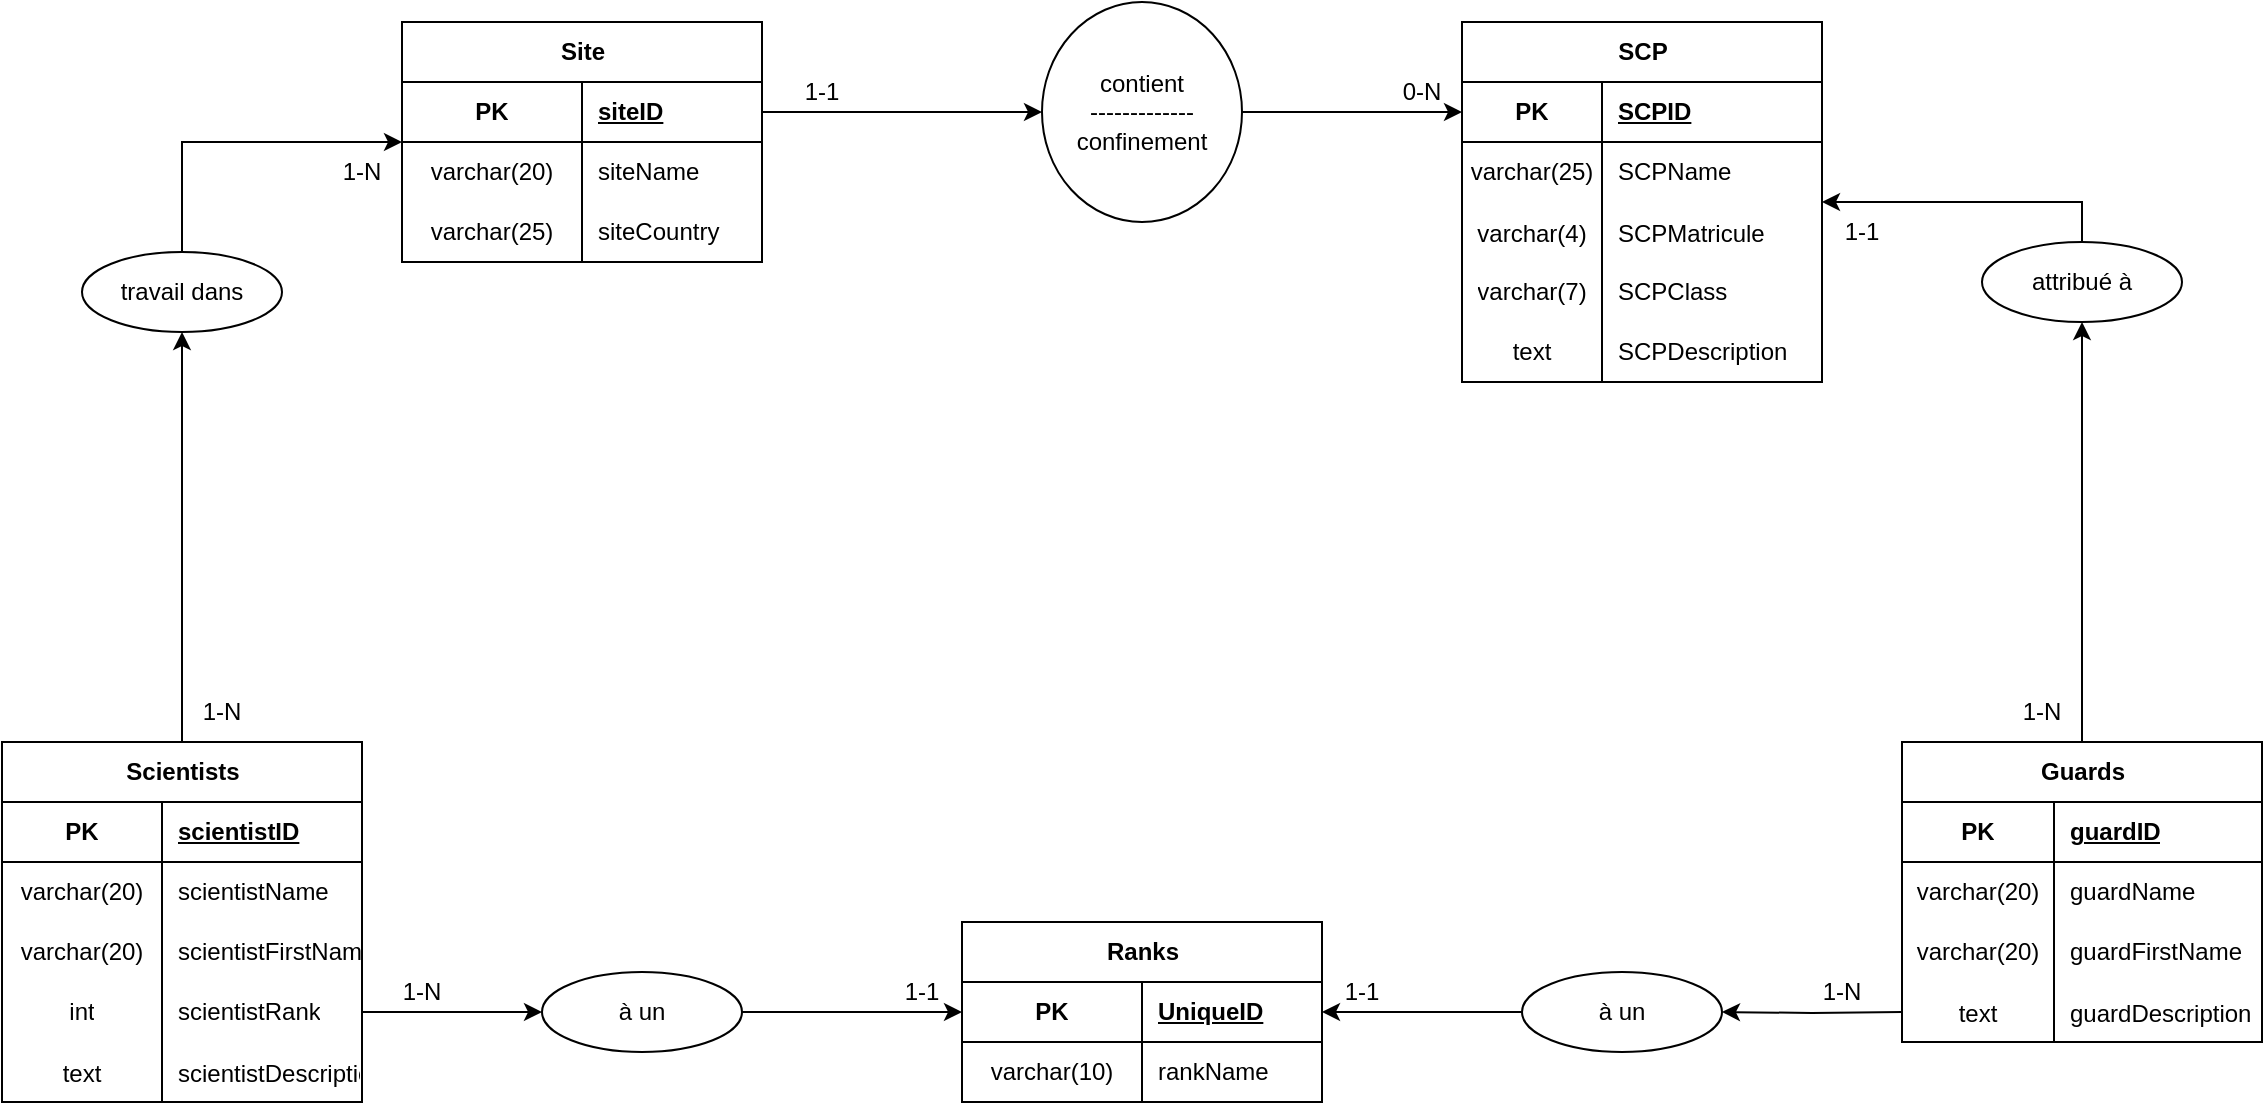 <mxfile version="22.1.18" type="github" pages="2">
  <diagram name="MCD" id="fLG7imfOWJXX0zvi1eW1">
    <mxGraphModel dx="2261" dy="790" grid="1" gridSize="10" guides="1" tooltips="1" connect="1" arrows="1" fold="1" page="1" pageScale="1" pageWidth="827" pageHeight="1169" math="0" shadow="0">
      <root>
        <mxCell id="0" />
        <mxCell id="1" parent="0" />
        <mxCell id="N3V1LU96BVJwVctLSs1M-1" value="SCP" style="shape=table;startSize=30;container=1;collapsible=1;childLayout=tableLayout;fixedRows=1;rowLines=0;fontStyle=1;align=center;resizeLast=1;html=1;" vertex="1" parent="1">
          <mxGeometry x="560" y="260" width="180" height="180" as="geometry" />
        </mxCell>
        <mxCell id="N3V1LU96BVJwVctLSs1M-2" value="" style="shape=tableRow;horizontal=0;startSize=0;swimlaneHead=0;swimlaneBody=0;fillColor=none;collapsible=0;dropTarget=0;points=[[0,0.5],[1,0.5]];portConstraint=eastwest;top=0;left=0;right=0;bottom=1;" vertex="1" parent="N3V1LU96BVJwVctLSs1M-1">
          <mxGeometry y="30" width="180" height="30" as="geometry" />
        </mxCell>
        <mxCell id="N3V1LU96BVJwVctLSs1M-3" value="PK" style="shape=partialRectangle;connectable=0;fillColor=none;top=0;left=0;bottom=0;right=0;fontStyle=1;overflow=hidden;whiteSpace=wrap;html=1;" vertex="1" parent="N3V1LU96BVJwVctLSs1M-2">
          <mxGeometry width="70" height="30" as="geometry">
            <mxRectangle width="70" height="30" as="alternateBounds" />
          </mxGeometry>
        </mxCell>
        <mxCell id="N3V1LU96BVJwVctLSs1M-4" value="SCPID" style="shape=partialRectangle;connectable=0;fillColor=none;top=0;left=0;bottom=0;right=0;align=left;spacingLeft=6;fontStyle=5;overflow=hidden;whiteSpace=wrap;html=1;" vertex="1" parent="N3V1LU96BVJwVctLSs1M-2">
          <mxGeometry x="70" width="110" height="30" as="geometry">
            <mxRectangle width="110" height="30" as="alternateBounds" />
          </mxGeometry>
        </mxCell>
        <mxCell id="N3V1LU96BVJwVctLSs1M-5" value="" style="shape=tableRow;horizontal=0;startSize=0;swimlaneHead=0;swimlaneBody=0;fillColor=none;collapsible=0;dropTarget=0;points=[[0,0.5],[1,0.5]];portConstraint=eastwest;top=0;left=0;right=0;bottom=0;" vertex="1" parent="N3V1LU96BVJwVctLSs1M-1">
          <mxGeometry y="60" width="180" height="30" as="geometry" />
        </mxCell>
        <mxCell id="N3V1LU96BVJwVctLSs1M-6" value="varchar(25)" style="shape=partialRectangle;connectable=0;fillColor=none;top=0;left=0;bottom=0;right=0;editable=1;overflow=hidden;whiteSpace=wrap;html=1;" vertex="1" parent="N3V1LU96BVJwVctLSs1M-5">
          <mxGeometry width="70" height="30" as="geometry">
            <mxRectangle width="70" height="30" as="alternateBounds" />
          </mxGeometry>
        </mxCell>
        <mxCell id="N3V1LU96BVJwVctLSs1M-7" value="SCPName" style="shape=partialRectangle;connectable=0;fillColor=none;top=0;left=0;bottom=0;right=0;align=left;spacingLeft=6;overflow=hidden;whiteSpace=wrap;html=1;" vertex="1" parent="N3V1LU96BVJwVctLSs1M-5">
          <mxGeometry x="70" width="110" height="30" as="geometry">
            <mxRectangle width="110" height="30" as="alternateBounds" />
          </mxGeometry>
        </mxCell>
        <mxCell id="N3V1LU96BVJwVctLSs1M-15" value="" style="shape=tableRow;horizontal=0;startSize=0;swimlaneHead=0;swimlaneBody=0;fillColor=none;collapsible=0;dropTarget=0;points=[[0,0.5],[1,0.5]];portConstraint=eastwest;top=0;left=0;right=0;bottom=0;" vertex="1" parent="N3V1LU96BVJwVctLSs1M-1">
          <mxGeometry y="90" width="180" height="30" as="geometry" />
        </mxCell>
        <mxCell id="N3V1LU96BVJwVctLSs1M-16" value="varchar(4)" style="shape=partialRectangle;connectable=0;fillColor=none;top=0;left=0;bottom=0;right=0;editable=1;overflow=hidden;" vertex="1" parent="N3V1LU96BVJwVctLSs1M-15">
          <mxGeometry width="70" height="30" as="geometry">
            <mxRectangle width="70" height="30" as="alternateBounds" />
          </mxGeometry>
        </mxCell>
        <mxCell id="N3V1LU96BVJwVctLSs1M-17" value="SCPMatricule" style="shape=partialRectangle;connectable=0;fillColor=none;top=0;left=0;bottom=0;right=0;align=left;spacingLeft=6;overflow=hidden;" vertex="1" parent="N3V1LU96BVJwVctLSs1M-15">
          <mxGeometry x="70" width="110" height="30" as="geometry">
            <mxRectangle width="110" height="30" as="alternateBounds" />
          </mxGeometry>
        </mxCell>
        <mxCell id="N3V1LU96BVJwVctLSs1M-8" value="" style="shape=tableRow;horizontal=0;startSize=0;swimlaneHead=0;swimlaneBody=0;fillColor=none;collapsible=0;dropTarget=0;points=[[0,0.5],[1,0.5]];portConstraint=eastwest;top=0;left=0;right=0;bottom=0;" vertex="1" parent="N3V1LU96BVJwVctLSs1M-1">
          <mxGeometry y="120" width="180" height="30" as="geometry" />
        </mxCell>
        <mxCell id="N3V1LU96BVJwVctLSs1M-9" value="varchar(7)" style="shape=partialRectangle;connectable=0;fillColor=none;top=0;left=0;bottom=0;right=0;editable=1;overflow=hidden;whiteSpace=wrap;html=1;" vertex="1" parent="N3V1LU96BVJwVctLSs1M-8">
          <mxGeometry width="70" height="30" as="geometry">
            <mxRectangle width="70" height="30" as="alternateBounds" />
          </mxGeometry>
        </mxCell>
        <mxCell id="N3V1LU96BVJwVctLSs1M-10" value="SCPClass" style="shape=partialRectangle;connectable=0;fillColor=none;top=0;left=0;bottom=0;right=0;align=left;spacingLeft=6;overflow=hidden;whiteSpace=wrap;html=1;" vertex="1" parent="N3V1LU96BVJwVctLSs1M-8">
          <mxGeometry x="70" width="110" height="30" as="geometry">
            <mxRectangle width="110" height="30" as="alternateBounds" />
          </mxGeometry>
        </mxCell>
        <mxCell id="N3V1LU96BVJwVctLSs1M-11" value="" style="shape=tableRow;horizontal=0;startSize=0;swimlaneHead=0;swimlaneBody=0;fillColor=none;collapsible=0;dropTarget=0;points=[[0,0.5],[1,0.5]];portConstraint=eastwest;top=0;left=0;right=0;bottom=0;" vertex="1" parent="N3V1LU96BVJwVctLSs1M-1">
          <mxGeometry y="150" width="180" height="30" as="geometry" />
        </mxCell>
        <mxCell id="N3V1LU96BVJwVctLSs1M-12" value="text" style="shape=partialRectangle;connectable=0;fillColor=none;top=0;left=0;bottom=0;right=0;editable=1;overflow=hidden;whiteSpace=wrap;html=1;" vertex="1" parent="N3V1LU96BVJwVctLSs1M-11">
          <mxGeometry width="70" height="30" as="geometry">
            <mxRectangle width="70" height="30" as="alternateBounds" />
          </mxGeometry>
        </mxCell>
        <mxCell id="N3V1LU96BVJwVctLSs1M-13" value="SCPDescription" style="shape=partialRectangle;connectable=0;fillColor=none;top=0;left=0;bottom=0;right=0;align=left;spacingLeft=6;overflow=hidden;whiteSpace=wrap;html=1;" vertex="1" parent="N3V1LU96BVJwVctLSs1M-11">
          <mxGeometry x="70" width="110" height="30" as="geometry">
            <mxRectangle width="110" height="30" as="alternateBounds" />
          </mxGeometry>
        </mxCell>
        <mxCell id="N3V1LU96BVJwVctLSs1M-18" value="Site" style="shape=table;startSize=30;container=1;collapsible=1;childLayout=tableLayout;fixedRows=1;rowLines=0;fontStyle=1;align=center;resizeLast=1;html=1;" vertex="1" parent="1">
          <mxGeometry x="30" y="260" width="180" height="120" as="geometry" />
        </mxCell>
        <mxCell id="N3V1LU96BVJwVctLSs1M-19" value="" style="shape=tableRow;horizontal=0;startSize=0;swimlaneHead=0;swimlaneBody=0;fillColor=none;collapsible=0;dropTarget=0;points=[[0,0.5],[1,0.5]];portConstraint=eastwest;top=0;left=0;right=0;bottom=1;" vertex="1" parent="N3V1LU96BVJwVctLSs1M-18">
          <mxGeometry y="30" width="180" height="30" as="geometry" />
        </mxCell>
        <mxCell id="N3V1LU96BVJwVctLSs1M-20" value="PK" style="shape=partialRectangle;connectable=0;fillColor=none;top=0;left=0;bottom=0;right=0;fontStyle=1;overflow=hidden;whiteSpace=wrap;html=1;" vertex="1" parent="N3V1LU96BVJwVctLSs1M-19">
          <mxGeometry width="90" height="30" as="geometry">
            <mxRectangle width="90" height="30" as="alternateBounds" />
          </mxGeometry>
        </mxCell>
        <mxCell id="N3V1LU96BVJwVctLSs1M-21" value="siteID" style="shape=partialRectangle;connectable=0;fillColor=none;top=0;left=0;bottom=0;right=0;align=left;spacingLeft=6;fontStyle=5;overflow=hidden;whiteSpace=wrap;html=1;" vertex="1" parent="N3V1LU96BVJwVctLSs1M-19">
          <mxGeometry x="90" width="90" height="30" as="geometry">
            <mxRectangle width="90" height="30" as="alternateBounds" />
          </mxGeometry>
        </mxCell>
        <mxCell id="N3V1LU96BVJwVctLSs1M-22" value="" style="shape=tableRow;horizontal=0;startSize=0;swimlaneHead=0;swimlaneBody=0;fillColor=none;collapsible=0;dropTarget=0;points=[[0,0.5],[1,0.5]];portConstraint=eastwest;top=0;left=0;right=0;bottom=0;" vertex="1" parent="N3V1LU96BVJwVctLSs1M-18">
          <mxGeometry y="60" width="180" height="30" as="geometry" />
        </mxCell>
        <mxCell id="N3V1LU96BVJwVctLSs1M-23" value="varchar(20)" style="shape=partialRectangle;connectable=0;fillColor=none;top=0;left=0;bottom=0;right=0;editable=1;overflow=hidden;whiteSpace=wrap;html=1;" vertex="1" parent="N3V1LU96BVJwVctLSs1M-22">
          <mxGeometry width="90" height="30" as="geometry">
            <mxRectangle width="90" height="30" as="alternateBounds" />
          </mxGeometry>
        </mxCell>
        <mxCell id="N3V1LU96BVJwVctLSs1M-24" value="siteName" style="shape=partialRectangle;connectable=0;fillColor=none;top=0;left=0;bottom=0;right=0;align=left;spacingLeft=6;overflow=hidden;whiteSpace=wrap;html=1;" vertex="1" parent="N3V1LU96BVJwVctLSs1M-22">
          <mxGeometry x="90" width="90" height="30" as="geometry">
            <mxRectangle width="90" height="30" as="alternateBounds" />
          </mxGeometry>
        </mxCell>
        <mxCell id="N3V1LU96BVJwVctLSs1M-25" value="" style="shape=tableRow;horizontal=0;startSize=0;swimlaneHead=0;swimlaneBody=0;fillColor=none;collapsible=0;dropTarget=0;points=[[0,0.5],[1,0.5]];portConstraint=eastwest;top=0;left=0;right=0;bottom=0;" vertex="1" parent="N3V1LU96BVJwVctLSs1M-18">
          <mxGeometry y="90" width="180" height="30" as="geometry" />
        </mxCell>
        <mxCell id="N3V1LU96BVJwVctLSs1M-26" value="varchar(25)" style="shape=partialRectangle;connectable=0;fillColor=none;top=0;left=0;bottom=0;right=0;editable=1;overflow=hidden;whiteSpace=wrap;html=1;" vertex="1" parent="N3V1LU96BVJwVctLSs1M-25">
          <mxGeometry width="90" height="30" as="geometry">
            <mxRectangle width="90" height="30" as="alternateBounds" />
          </mxGeometry>
        </mxCell>
        <mxCell id="N3V1LU96BVJwVctLSs1M-27" value="siteCountry" style="shape=partialRectangle;connectable=0;fillColor=none;top=0;left=0;bottom=0;right=0;align=left;spacingLeft=6;overflow=hidden;whiteSpace=wrap;html=1;" vertex="1" parent="N3V1LU96BVJwVctLSs1M-25">
          <mxGeometry x="90" width="90" height="30" as="geometry">
            <mxRectangle width="90" height="30" as="alternateBounds" />
          </mxGeometry>
        </mxCell>
        <mxCell id="N3V1LU96BVJwVctLSs1M-67" style="edgeStyle=orthogonalEdgeStyle;rounded=0;orthogonalLoop=1;jettySize=auto;html=1;exitX=1;exitY=0.5;exitDx=0;exitDy=0;entryX=0;entryY=0.5;entryDx=0;entryDy=0;" edge="1" parent="1" source="N3V1LU96BVJwVctLSs1M-31" target="N3V1LU96BVJwVctLSs1M-2">
          <mxGeometry relative="1" as="geometry" />
        </mxCell>
        <mxCell id="N3V1LU96BVJwVctLSs1M-31" value="contient&lt;br&gt;-------------&lt;br&gt;confinement" style="ellipse;whiteSpace=wrap;html=1;align=center;" vertex="1" parent="1">
          <mxGeometry x="350" y="250" width="100" height="110" as="geometry" />
        </mxCell>
        <mxCell id="N3V1LU96BVJwVctLSs1M-37" style="edgeStyle=orthogonalEdgeStyle;rounded=0;orthogonalLoop=1;jettySize=auto;html=1;exitX=1;exitY=0.5;exitDx=0;exitDy=0;entryX=0;entryY=0.5;entryDx=0;entryDy=0;" edge="1" parent="1" source="N3V1LU96BVJwVctLSs1M-19" target="N3V1LU96BVJwVctLSs1M-31">
          <mxGeometry relative="1" as="geometry" />
        </mxCell>
        <mxCell id="N3V1LU96BVJwVctLSs1M-38" value="0-N" style="text;html=1;strokeColor=none;fillColor=none;align=center;verticalAlign=middle;whiteSpace=wrap;rounded=0;" vertex="1" parent="1">
          <mxGeometry x="510" y="280" width="60" height="30" as="geometry" />
        </mxCell>
        <mxCell id="N3V1LU96BVJwVctLSs1M-39" value="1-1" style="text;html=1;strokeColor=none;fillColor=none;align=center;verticalAlign=middle;whiteSpace=wrap;rounded=0;" vertex="1" parent="1">
          <mxGeometry x="210" y="280" width="60" height="30" as="geometry" />
        </mxCell>
        <mxCell id="N3V1LU96BVJwVctLSs1M-63" style="edgeStyle=orthogonalEdgeStyle;rounded=0;orthogonalLoop=1;jettySize=auto;html=1;exitX=0.5;exitY=0;exitDx=0;exitDy=0;entryX=0.5;entryY=1;entryDx=0;entryDy=0;" edge="1" parent="1" source="N3V1LU96BVJwVctLSs1M-44" target="N3V1LU96BVJwVctLSs1M-62">
          <mxGeometry relative="1" as="geometry" />
        </mxCell>
        <mxCell id="N3V1LU96BVJwVctLSs1M-44" value="Guards" style="shape=table;startSize=30;container=1;collapsible=1;childLayout=tableLayout;fixedRows=1;rowLines=0;fontStyle=1;align=center;resizeLast=1;html=1;" vertex="1" parent="1">
          <mxGeometry x="780" y="620" width="180" height="150" as="geometry" />
        </mxCell>
        <mxCell id="N3V1LU96BVJwVctLSs1M-45" value="" style="shape=tableRow;horizontal=0;startSize=0;swimlaneHead=0;swimlaneBody=0;fillColor=none;collapsible=0;dropTarget=0;points=[[0,0.5],[1,0.5]];portConstraint=eastwest;top=0;left=0;right=0;bottom=1;" vertex="1" parent="N3V1LU96BVJwVctLSs1M-44">
          <mxGeometry y="30" width="180" height="30" as="geometry" />
        </mxCell>
        <mxCell id="N3V1LU96BVJwVctLSs1M-46" value="PK" style="shape=partialRectangle;connectable=0;fillColor=none;top=0;left=0;bottom=0;right=0;fontStyle=1;overflow=hidden;whiteSpace=wrap;html=1;" vertex="1" parent="N3V1LU96BVJwVctLSs1M-45">
          <mxGeometry width="76" height="30" as="geometry">
            <mxRectangle width="76" height="30" as="alternateBounds" />
          </mxGeometry>
        </mxCell>
        <mxCell id="N3V1LU96BVJwVctLSs1M-47" value="guardID" style="shape=partialRectangle;connectable=0;fillColor=none;top=0;left=0;bottom=0;right=0;align=left;spacingLeft=6;fontStyle=5;overflow=hidden;whiteSpace=wrap;html=1;" vertex="1" parent="N3V1LU96BVJwVctLSs1M-45">
          <mxGeometry x="76" width="104" height="30" as="geometry">
            <mxRectangle width="104" height="30" as="alternateBounds" />
          </mxGeometry>
        </mxCell>
        <mxCell id="N3V1LU96BVJwVctLSs1M-48" value="" style="shape=tableRow;horizontal=0;startSize=0;swimlaneHead=0;swimlaneBody=0;fillColor=none;collapsible=0;dropTarget=0;points=[[0,0.5],[1,0.5]];portConstraint=eastwest;top=0;left=0;right=0;bottom=0;" vertex="1" parent="N3V1LU96BVJwVctLSs1M-44">
          <mxGeometry y="60" width="180" height="30" as="geometry" />
        </mxCell>
        <mxCell id="N3V1LU96BVJwVctLSs1M-49" value="varchar(20)" style="shape=partialRectangle;connectable=0;fillColor=none;top=0;left=0;bottom=0;right=0;editable=1;overflow=hidden;whiteSpace=wrap;html=1;" vertex="1" parent="N3V1LU96BVJwVctLSs1M-48">
          <mxGeometry width="76" height="30" as="geometry">
            <mxRectangle width="76" height="30" as="alternateBounds" />
          </mxGeometry>
        </mxCell>
        <mxCell id="N3V1LU96BVJwVctLSs1M-50" value="guardName" style="shape=partialRectangle;connectable=0;fillColor=none;top=0;left=0;bottom=0;right=0;align=left;spacingLeft=6;overflow=hidden;whiteSpace=wrap;html=1;" vertex="1" parent="N3V1LU96BVJwVctLSs1M-48">
          <mxGeometry x="76" width="104" height="30" as="geometry">
            <mxRectangle width="104" height="30" as="alternateBounds" />
          </mxGeometry>
        </mxCell>
        <mxCell id="N3V1LU96BVJwVctLSs1M-51" value="" style="shape=tableRow;horizontal=0;startSize=0;swimlaneHead=0;swimlaneBody=0;fillColor=none;collapsible=0;dropTarget=0;points=[[0,0.5],[1,0.5]];portConstraint=eastwest;top=0;left=0;right=0;bottom=0;" vertex="1" parent="N3V1LU96BVJwVctLSs1M-44">
          <mxGeometry y="90" width="180" height="30" as="geometry" />
        </mxCell>
        <mxCell id="N3V1LU96BVJwVctLSs1M-52" value="varchar(20)" style="shape=partialRectangle;connectable=0;fillColor=none;top=0;left=0;bottom=0;right=0;editable=1;overflow=hidden;whiteSpace=wrap;html=1;" vertex="1" parent="N3V1LU96BVJwVctLSs1M-51">
          <mxGeometry width="76" height="30" as="geometry">
            <mxRectangle width="76" height="30" as="alternateBounds" />
          </mxGeometry>
        </mxCell>
        <mxCell id="N3V1LU96BVJwVctLSs1M-53" value="guardFirstName" style="shape=partialRectangle;connectable=0;fillColor=none;top=0;left=0;bottom=0;right=0;align=left;spacingLeft=6;overflow=hidden;whiteSpace=wrap;html=1;" vertex="1" parent="N3V1LU96BVJwVctLSs1M-51">
          <mxGeometry x="76" width="104" height="30" as="geometry">
            <mxRectangle width="104" height="30" as="alternateBounds" />
          </mxGeometry>
        </mxCell>
        <mxCell id="N3V1LU96BVJwVctLSs1M-57" value="" style="shape=tableRow;horizontal=0;startSize=0;swimlaneHead=0;swimlaneBody=0;fillColor=none;collapsible=0;dropTarget=0;points=[[0,0.5],[1,0.5]];portConstraint=eastwest;top=0;left=0;right=0;bottom=0;" vertex="1" parent="N3V1LU96BVJwVctLSs1M-44">
          <mxGeometry y="120" width="180" height="30" as="geometry" />
        </mxCell>
        <mxCell id="N3V1LU96BVJwVctLSs1M-58" value="text" style="shape=partialRectangle;connectable=0;fillColor=none;top=0;left=0;bottom=0;right=0;editable=1;overflow=hidden;" vertex="1" parent="N3V1LU96BVJwVctLSs1M-57">
          <mxGeometry width="76" height="30" as="geometry">
            <mxRectangle width="76" height="30" as="alternateBounds" />
          </mxGeometry>
        </mxCell>
        <mxCell id="N3V1LU96BVJwVctLSs1M-59" value="guardDescription" style="shape=partialRectangle;connectable=0;fillColor=none;top=0;left=0;bottom=0;right=0;align=left;spacingLeft=6;overflow=hidden;" vertex="1" parent="N3V1LU96BVJwVctLSs1M-57">
          <mxGeometry x="76" width="104" height="30" as="geometry">
            <mxRectangle width="104" height="30" as="alternateBounds" />
          </mxGeometry>
        </mxCell>
        <mxCell id="N3V1LU96BVJwVctLSs1M-66" style="edgeStyle=orthogonalEdgeStyle;rounded=0;orthogonalLoop=1;jettySize=auto;html=1;exitX=0.5;exitY=0;exitDx=0;exitDy=0;" edge="1" parent="1" source="N3V1LU96BVJwVctLSs1M-62" target="N3V1LU96BVJwVctLSs1M-1">
          <mxGeometry relative="1" as="geometry" />
        </mxCell>
        <mxCell id="N3V1LU96BVJwVctLSs1M-62" value="attribué à" style="ellipse;whiteSpace=wrap;html=1;align=center;" vertex="1" parent="1">
          <mxGeometry x="820" y="370" width="100" height="40" as="geometry" />
        </mxCell>
        <mxCell id="N3V1LU96BVJwVctLSs1M-98" style="edgeStyle=orthogonalEdgeStyle;rounded=0;orthogonalLoop=1;jettySize=auto;html=1;exitX=0.5;exitY=0;exitDx=0;exitDy=0;entryX=0.5;entryY=1;entryDx=0;entryDy=0;" edge="1" parent="1" source="N3V1LU96BVJwVctLSs1M-81" target="N3V1LU96BVJwVctLSs1M-97">
          <mxGeometry relative="1" as="geometry" />
        </mxCell>
        <mxCell id="N3V1LU96BVJwVctLSs1M-81" value="Scientists" style="shape=table;startSize=30;container=1;collapsible=1;childLayout=tableLayout;fixedRows=1;rowLines=0;fontStyle=1;align=center;resizeLast=1;html=1;" vertex="1" parent="1">
          <mxGeometry x="-170" y="620" width="180" height="180" as="geometry" />
        </mxCell>
        <mxCell id="N3V1LU96BVJwVctLSs1M-82" value="" style="shape=tableRow;horizontal=0;startSize=0;swimlaneHead=0;swimlaneBody=0;fillColor=none;collapsible=0;dropTarget=0;points=[[0,0.5],[1,0.5]];portConstraint=eastwest;top=0;left=0;right=0;bottom=1;" vertex="1" parent="N3V1LU96BVJwVctLSs1M-81">
          <mxGeometry y="30" width="180" height="30" as="geometry" />
        </mxCell>
        <mxCell id="N3V1LU96BVJwVctLSs1M-83" value="PK" style="shape=partialRectangle;connectable=0;fillColor=none;top=0;left=0;bottom=0;right=0;fontStyle=1;overflow=hidden;whiteSpace=wrap;html=1;" vertex="1" parent="N3V1LU96BVJwVctLSs1M-82">
          <mxGeometry width="80" height="30" as="geometry">
            <mxRectangle width="80" height="30" as="alternateBounds" />
          </mxGeometry>
        </mxCell>
        <mxCell id="N3V1LU96BVJwVctLSs1M-84" value="scientistID" style="shape=partialRectangle;connectable=0;fillColor=none;top=0;left=0;bottom=0;right=0;align=left;spacingLeft=6;fontStyle=5;overflow=hidden;whiteSpace=wrap;html=1;" vertex="1" parent="N3V1LU96BVJwVctLSs1M-82">
          <mxGeometry x="80" width="100" height="30" as="geometry">
            <mxRectangle width="100" height="30" as="alternateBounds" />
          </mxGeometry>
        </mxCell>
        <mxCell id="N3V1LU96BVJwVctLSs1M-85" value="" style="shape=tableRow;horizontal=0;startSize=0;swimlaneHead=0;swimlaneBody=0;fillColor=none;collapsible=0;dropTarget=0;points=[[0,0.5],[1,0.5]];portConstraint=eastwest;top=0;left=0;right=0;bottom=0;" vertex="1" parent="N3V1LU96BVJwVctLSs1M-81">
          <mxGeometry y="60" width="180" height="30" as="geometry" />
        </mxCell>
        <mxCell id="N3V1LU96BVJwVctLSs1M-86" value="varchar(20)" style="shape=partialRectangle;connectable=0;fillColor=none;top=0;left=0;bottom=0;right=0;editable=1;overflow=hidden;whiteSpace=wrap;html=1;" vertex="1" parent="N3V1LU96BVJwVctLSs1M-85">
          <mxGeometry width="80" height="30" as="geometry">
            <mxRectangle width="80" height="30" as="alternateBounds" />
          </mxGeometry>
        </mxCell>
        <mxCell id="N3V1LU96BVJwVctLSs1M-87" value="scientistName" style="shape=partialRectangle;connectable=0;fillColor=none;top=0;left=0;bottom=0;right=0;align=left;spacingLeft=6;overflow=hidden;whiteSpace=wrap;html=1;" vertex="1" parent="N3V1LU96BVJwVctLSs1M-85">
          <mxGeometry x="80" width="100" height="30" as="geometry">
            <mxRectangle width="100" height="30" as="alternateBounds" />
          </mxGeometry>
        </mxCell>
        <mxCell id="N3V1LU96BVJwVctLSs1M-88" value="" style="shape=tableRow;horizontal=0;startSize=0;swimlaneHead=0;swimlaneBody=0;fillColor=none;collapsible=0;dropTarget=0;points=[[0,0.5],[1,0.5]];portConstraint=eastwest;top=0;left=0;right=0;bottom=0;" vertex="1" parent="N3V1LU96BVJwVctLSs1M-81">
          <mxGeometry y="90" width="180" height="30" as="geometry" />
        </mxCell>
        <mxCell id="N3V1LU96BVJwVctLSs1M-89" value="varchar(20)" style="shape=partialRectangle;connectable=0;fillColor=none;top=0;left=0;bottom=0;right=0;editable=1;overflow=hidden;whiteSpace=wrap;html=1;" vertex="1" parent="N3V1LU96BVJwVctLSs1M-88">
          <mxGeometry width="80" height="30" as="geometry">
            <mxRectangle width="80" height="30" as="alternateBounds" />
          </mxGeometry>
        </mxCell>
        <mxCell id="N3V1LU96BVJwVctLSs1M-90" value="scientistFirstName" style="shape=partialRectangle;connectable=0;fillColor=none;top=0;left=0;bottom=0;right=0;align=left;spacingLeft=6;overflow=hidden;whiteSpace=wrap;html=1;" vertex="1" parent="N3V1LU96BVJwVctLSs1M-88">
          <mxGeometry x="80" width="100" height="30" as="geometry">
            <mxRectangle width="100" height="30" as="alternateBounds" />
          </mxGeometry>
        </mxCell>
        <mxCell id="N3V1LU96BVJwVctLSs1M-91" value="" style="shape=tableRow;horizontal=0;startSize=0;swimlaneHead=0;swimlaneBody=0;fillColor=none;collapsible=0;dropTarget=0;points=[[0,0.5],[1,0.5]];portConstraint=eastwest;top=0;left=0;right=0;bottom=0;" vertex="1" parent="N3V1LU96BVJwVctLSs1M-81">
          <mxGeometry y="120" width="180" height="30" as="geometry" />
        </mxCell>
        <mxCell id="N3V1LU96BVJwVctLSs1M-92" value="int" style="shape=partialRectangle;connectable=0;fillColor=none;top=0;left=0;bottom=0;right=0;editable=1;overflow=hidden;whiteSpace=wrap;html=1;" vertex="1" parent="N3V1LU96BVJwVctLSs1M-91">
          <mxGeometry width="80" height="30" as="geometry">
            <mxRectangle width="80" height="30" as="alternateBounds" />
          </mxGeometry>
        </mxCell>
        <mxCell id="N3V1LU96BVJwVctLSs1M-93" value="scientistRank" style="shape=partialRectangle;connectable=0;fillColor=none;top=0;left=0;bottom=0;right=0;align=left;spacingLeft=6;overflow=hidden;whiteSpace=wrap;html=1;" vertex="1" parent="N3V1LU96BVJwVctLSs1M-91">
          <mxGeometry x="80" width="100" height="30" as="geometry">
            <mxRectangle width="100" height="30" as="alternateBounds" />
          </mxGeometry>
        </mxCell>
        <mxCell id="N3V1LU96BVJwVctLSs1M-94" value="" style="shape=tableRow;horizontal=0;startSize=0;swimlaneHead=0;swimlaneBody=0;fillColor=none;collapsible=0;dropTarget=0;points=[[0,0.5],[1,0.5]];portConstraint=eastwest;top=0;left=0;right=0;bottom=0;" vertex="1" parent="N3V1LU96BVJwVctLSs1M-81">
          <mxGeometry y="150" width="180" height="30" as="geometry" />
        </mxCell>
        <mxCell id="N3V1LU96BVJwVctLSs1M-95" value="text" style="shape=partialRectangle;connectable=0;fillColor=none;top=0;left=0;bottom=0;right=0;editable=1;overflow=hidden;" vertex="1" parent="N3V1LU96BVJwVctLSs1M-94">
          <mxGeometry width="80" height="30" as="geometry">
            <mxRectangle width="80" height="30" as="alternateBounds" />
          </mxGeometry>
        </mxCell>
        <mxCell id="N3V1LU96BVJwVctLSs1M-96" value="scientistDescription" style="shape=partialRectangle;connectable=0;fillColor=none;top=0;left=0;bottom=0;right=0;align=left;spacingLeft=6;overflow=hidden;" vertex="1" parent="N3V1LU96BVJwVctLSs1M-94">
          <mxGeometry x="80" width="100" height="30" as="geometry">
            <mxRectangle width="100" height="30" as="alternateBounds" />
          </mxGeometry>
        </mxCell>
        <mxCell id="N3V1LU96BVJwVctLSs1M-99" style="edgeStyle=orthogonalEdgeStyle;rounded=0;orthogonalLoop=1;jettySize=auto;html=1;exitX=0.5;exitY=0;exitDx=0;exitDy=0;" edge="1" parent="1" source="N3V1LU96BVJwVctLSs1M-97" target="N3V1LU96BVJwVctLSs1M-18">
          <mxGeometry relative="1" as="geometry" />
        </mxCell>
        <mxCell id="N3V1LU96BVJwVctLSs1M-97" value="travail dans" style="ellipse;whiteSpace=wrap;html=1;align=center;" vertex="1" parent="1">
          <mxGeometry x="-130" y="375" width="100" height="40" as="geometry" />
        </mxCell>
        <mxCell id="N3V1LU96BVJwVctLSs1M-100" value="1-N" style="text;html=1;strokeColor=none;fillColor=none;align=center;verticalAlign=middle;whiteSpace=wrap;rounded=0;" vertex="1" parent="1">
          <mxGeometry x="820" y="590" width="60" height="30" as="geometry" />
        </mxCell>
        <mxCell id="N3V1LU96BVJwVctLSs1M-102" value="1-1" style="text;html=1;strokeColor=none;fillColor=none;align=center;verticalAlign=middle;whiteSpace=wrap;rounded=0;" vertex="1" parent="1">
          <mxGeometry x="730" y="350" width="60" height="30" as="geometry" />
        </mxCell>
        <mxCell id="N3V1LU96BVJwVctLSs1M-103" value="1-N" style="text;html=1;strokeColor=none;fillColor=none;align=center;verticalAlign=middle;whiteSpace=wrap;rounded=0;" vertex="1" parent="1">
          <mxGeometry x="-20" y="320" width="60" height="30" as="geometry" />
        </mxCell>
        <mxCell id="N3V1LU96BVJwVctLSs1M-104" value="1-N" style="text;html=1;strokeColor=none;fillColor=none;align=center;verticalAlign=middle;whiteSpace=wrap;rounded=0;" vertex="1" parent="1">
          <mxGeometry x="-90" y="590" width="60" height="30" as="geometry" />
        </mxCell>
        <mxCell id="N3V1LU96BVJwVctLSs1M-105" value="Ranks" style="shape=table;startSize=30;container=1;collapsible=1;childLayout=tableLayout;fixedRows=1;rowLines=0;fontStyle=1;align=center;resizeLast=1;html=1;" vertex="1" parent="1">
          <mxGeometry x="310" y="710" width="180" height="90" as="geometry" />
        </mxCell>
        <mxCell id="N3V1LU96BVJwVctLSs1M-106" value="" style="shape=tableRow;horizontal=0;startSize=0;swimlaneHead=0;swimlaneBody=0;fillColor=none;collapsible=0;dropTarget=0;points=[[0,0.5],[1,0.5]];portConstraint=eastwest;top=0;left=0;right=0;bottom=1;" vertex="1" parent="N3V1LU96BVJwVctLSs1M-105">
          <mxGeometry y="30" width="180" height="30" as="geometry" />
        </mxCell>
        <mxCell id="N3V1LU96BVJwVctLSs1M-107" value="PK" style="shape=partialRectangle;connectable=0;fillColor=none;top=0;left=0;bottom=0;right=0;fontStyle=1;overflow=hidden;whiteSpace=wrap;html=1;" vertex="1" parent="N3V1LU96BVJwVctLSs1M-106">
          <mxGeometry width="90" height="30" as="geometry">
            <mxRectangle width="90" height="30" as="alternateBounds" />
          </mxGeometry>
        </mxCell>
        <mxCell id="N3V1LU96BVJwVctLSs1M-108" value="UniqueID" style="shape=partialRectangle;connectable=0;fillColor=none;top=0;left=0;bottom=0;right=0;align=left;spacingLeft=6;fontStyle=5;overflow=hidden;whiteSpace=wrap;html=1;" vertex="1" parent="N3V1LU96BVJwVctLSs1M-106">
          <mxGeometry x="90" width="90" height="30" as="geometry">
            <mxRectangle width="90" height="30" as="alternateBounds" />
          </mxGeometry>
        </mxCell>
        <mxCell id="N3V1LU96BVJwVctLSs1M-109" value="" style="shape=tableRow;horizontal=0;startSize=0;swimlaneHead=0;swimlaneBody=0;fillColor=none;collapsible=0;dropTarget=0;points=[[0,0.5],[1,0.5]];portConstraint=eastwest;top=0;left=0;right=0;bottom=0;" vertex="1" parent="N3V1LU96BVJwVctLSs1M-105">
          <mxGeometry y="60" width="180" height="30" as="geometry" />
        </mxCell>
        <mxCell id="N3V1LU96BVJwVctLSs1M-110" value="varchar(10)" style="shape=partialRectangle;connectable=0;fillColor=none;top=0;left=0;bottom=0;right=0;editable=1;overflow=hidden;whiteSpace=wrap;html=1;" vertex="1" parent="N3V1LU96BVJwVctLSs1M-109">
          <mxGeometry width="90" height="30" as="geometry">
            <mxRectangle width="90" height="30" as="alternateBounds" />
          </mxGeometry>
        </mxCell>
        <mxCell id="N3V1LU96BVJwVctLSs1M-111" value="rankName" style="shape=partialRectangle;connectable=0;fillColor=none;top=0;left=0;bottom=0;right=0;align=left;spacingLeft=6;overflow=hidden;whiteSpace=wrap;html=1;" vertex="1" parent="N3V1LU96BVJwVctLSs1M-109">
          <mxGeometry x="90" width="90" height="30" as="geometry">
            <mxRectangle width="90" height="30" as="alternateBounds" />
          </mxGeometry>
        </mxCell>
        <mxCell id="N3V1LU96BVJwVctLSs1M-125" style="edgeStyle=orthogonalEdgeStyle;rounded=0;orthogonalLoop=1;jettySize=auto;html=1;exitX=1;exitY=0.5;exitDx=0;exitDy=0;entryX=0;entryY=0.5;entryDx=0;entryDy=0;" edge="1" parent="1" source="N3V1LU96BVJwVctLSs1M-122" target="N3V1LU96BVJwVctLSs1M-105">
          <mxGeometry relative="1" as="geometry" />
        </mxCell>
        <mxCell id="N3V1LU96BVJwVctLSs1M-122" value="à un" style="ellipse;whiteSpace=wrap;html=1;align=center;" vertex="1" parent="1">
          <mxGeometry x="100" y="735" width="100" height="40" as="geometry" />
        </mxCell>
        <mxCell id="N3V1LU96BVJwVctLSs1M-123" style="edgeStyle=orthogonalEdgeStyle;rounded=0;orthogonalLoop=1;jettySize=auto;html=1;exitX=1;exitY=0.5;exitDx=0;exitDy=0;entryX=0;entryY=0.5;entryDx=0;entryDy=0;" edge="1" parent="1" source="N3V1LU96BVJwVctLSs1M-91" target="N3V1LU96BVJwVctLSs1M-122">
          <mxGeometry relative="1" as="geometry" />
        </mxCell>
        <mxCell id="N3V1LU96BVJwVctLSs1M-129" style="edgeStyle=orthogonalEdgeStyle;rounded=0;orthogonalLoop=1;jettySize=auto;html=1;exitX=0;exitY=0.5;exitDx=0;exitDy=0;" edge="1" parent="1" source="N3V1LU96BVJwVctLSs1M-127" target="N3V1LU96BVJwVctLSs1M-106">
          <mxGeometry relative="1" as="geometry" />
        </mxCell>
        <mxCell id="N3V1LU96BVJwVctLSs1M-127" value="à un" style="ellipse;whiteSpace=wrap;html=1;align=center;" vertex="1" parent="1">
          <mxGeometry x="590" y="735" width="100" height="40" as="geometry" />
        </mxCell>
        <mxCell id="N3V1LU96BVJwVctLSs1M-128" style="edgeStyle=orthogonalEdgeStyle;rounded=0;orthogonalLoop=1;jettySize=auto;html=1;entryX=1;entryY=0.5;entryDx=0;entryDy=0;" edge="1" parent="1" target="N3V1LU96BVJwVctLSs1M-127">
          <mxGeometry relative="1" as="geometry">
            <mxPoint x="780" y="755" as="sourcePoint" />
          </mxGeometry>
        </mxCell>
        <mxCell id="N3V1LU96BVJwVctLSs1M-130" value="1-1" style="text;html=1;strokeColor=none;fillColor=none;align=center;verticalAlign=middle;whiteSpace=wrap;rounded=0;" vertex="1" parent="1">
          <mxGeometry x="480" y="730" width="60" height="30" as="geometry" />
        </mxCell>
        <mxCell id="N3V1LU96BVJwVctLSs1M-131" value="1-N" style="text;html=1;strokeColor=none;fillColor=none;align=center;verticalAlign=middle;whiteSpace=wrap;rounded=0;" vertex="1" parent="1">
          <mxGeometry x="720" y="730" width="60" height="30" as="geometry" />
        </mxCell>
        <mxCell id="N3V1LU96BVJwVctLSs1M-132" value="1-N" style="text;html=1;strokeColor=none;fillColor=none;align=center;verticalAlign=middle;whiteSpace=wrap;rounded=0;" vertex="1" parent="1">
          <mxGeometry x="10" y="730" width="60" height="30" as="geometry" />
        </mxCell>
        <mxCell id="N3V1LU96BVJwVctLSs1M-133" value="1-1" style="text;html=1;strokeColor=none;fillColor=none;align=center;verticalAlign=middle;whiteSpace=wrap;rounded=0;" vertex="1" parent="1">
          <mxGeometry x="260" y="730" width="60" height="30" as="geometry" />
        </mxCell>
      </root>
    </mxGraphModel>
  </diagram>
  <diagram id="_rcMLI2b4-CGDOEE2E2V" name="MLD">
    <mxGraphModel dx="1434" dy="790" grid="1" gridSize="10" guides="1" tooltips="1" connect="1" arrows="1" fold="1" page="1" pageScale="1" pageWidth="827" pageHeight="1169" math="0" shadow="0">
      <root>
        <mxCell id="0" />
        <mxCell id="1" parent="0" />
        <mxCell id="CZTOsl8nEFKTKneMWjiW-1" value="Site" style="shape=table;startSize=30;container=1;collapsible=1;childLayout=tableLayout;fixedRows=1;rowLines=0;fontStyle=1;align=center;resizeLast=1;html=1;" vertex="1" parent="1">
          <mxGeometry x="234" y="280" width="180" height="120" as="geometry" />
        </mxCell>
        <mxCell id="CZTOsl8nEFKTKneMWjiW-2" value="" style="shape=tableRow;horizontal=0;startSize=0;swimlaneHead=0;swimlaneBody=0;fillColor=none;collapsible=0;dropTarget=0;points=[[0,0.5],[1,0.5]];portConstraint=eastwest;top=0;left=0;right=0;bottom=1;" vertex="1" parent="CZTOsl8nEFKTKneMWjiW-1">
          <mxGeometry y="30" width="180" height="30" as="geometry" />
        </mxCell>
        <mxCell id="CZTOsl8nEFKTKneMWjiW-3" value="PK" style="shape=partialRectangle;connectable=0;fillColor=none;top=0;left=0;bottom=0;right=0;fontStyle=1;overflow=hidden;whiteSpace=wrap;html=1;" vertex="1" parent="CZTOsl8nEFKTKneMWjiW-2">
          <mxGeometry width="90" height="30" as="geometry">
            <mxRectangle width="90" height="30" as="alternateBounds" />
          </mxGeometry>
        </mxCell>
        <mxCell id="CZTOsl8nEFKTKneMWjiW-4" value="siteID" style="shape=partialRectangle;connectable=0;fillColor=none;top=0;left=0;bottom=0;right=0;align=left;spacingLeft=6;fontStyle=5;overflow=hidden;whiteSpace=wrap;html=1;" vertex="1" parent="CZTOsl8nEFKTKneMWjiW-2">
          <mxGeometry x="90" width="90" height="30" as="geometry">
            <mxRectangle width="90" height="30" as="alternateBounds" />
          </mxGeometry>
        </mxCell>
        <mxCell id="CZTOsl8nEFKTKneMWjiW-5" value="" style="shape=tableRow;horizontal=0;startSize=0;swimlaneHead=0;swimlaneBody=0;fillColor=none;collapsible=0;dropTarget=0;points=[[0,0.5],[1,0.5]];portConstraint=eastwest;top=0;left=0;right=0;bottom=0;" vertex="1" parent="CZTOsl8nEFKTKneMWjiW-1">
          <mxGeometry y="60" width="180" height="30" as="geometry" />
        </mxCell>
        <mxCell id="CZTOsl8nEFKTKneMWjiW-6" value="varchar(20)" style="shape=partialRectangle;connectable=0;fillColor=none;top=0;left=0;bottom=0;right=0;editable=1;overflow=hidden;whiteSpace=wrap;html=1;" vertex="1" parent="CZTOsl8nEFKTKneMWjiW-5">
          <mxGeometry width="90" height="30" as="geometry">
            <mxRectangle width="90" height="30" as="alternateBounds" />
          </mxGeometry>
        </mxCell>
        <mxCell id="CZTOsl8nEFKTKneMWjiW-7" value="siteName" style="shape=partialRectangle;connectable=0;fillColor=none;top=0;left=0;bottom=0;right=0;align=left;spacingLeft=6;overflow=hidden;whiteSpace=wrap;html=1;" vertex="1" parent="CZTOsl8nEFKTKneMWjiW-5">
          <mxGeometry x="90" width="90" height="30" as="geometry">
            <mxRectangle width="90" height="30" as="alternateBounds" />
          </mxGeometry>
        </mxCell>
        <mxCell id="CZTOsl8nEFKTKneMWjiW-8" value="" style="shape=tableRow;horizontal=0;startSize=0;swimlaneHead=0;swimlaneBody=0;fillColor=none;collapsible=0;dropTarget=0;points=[[0,0.5],[1,0.5]];portConstraint=eastwest;top=0;left=0;right=0;bottom=0;" vertex="1" parent="CZTOsl8nEFKTKneMWjiW-1">
          <mxGeometry y="90" width="180" height="30" as="geometry" />
        </mxCell>
        <mxCell id="CZTOsl8nEFKTKneMWjiW-9" value="varchar(25)" style="shape=partialRectangle;connectable=0;fillColor=none;top=0;left=0;bottom=0;right=0;editable=1;overflow=hidden;whiteSpace=wrap;html=1;" vertex="1" parent="CZTOsl8nEFKTKneMWjiW-8">
          <mxGeometry width="90" height="30" as="geometry">
            <mxRectangle width="90" height="30" as="alternateBounds" />
          </mxGeometry>
        </mxCell>
        <mxCell id="CZTOsl8nEFKTKneMWjiW-10" value="siteCountry" style="shape=partialRectangle;connectable=0;fillColor=none;top=0;left=0;bottom=0;right=0;align=left;spacingLeft=6;overflow=hidden;whiteSpace=wrap;html=1;" vertex="1" parent="CZTOsl8nEFKTKneMWjiW-8">
          <mxGeometry x="90" width="90" height="30" as="geometry">
            <mxRectangle width="90" height="30" as="alternateBounds" />
          </mxGeometry>
        </mxCell>
        <mxCell id="__GHvK1fb9ylzqSPLJtA-1" value="SCP" style="shape=table;startSize=30;container=1;collapsible=1;childLayout=tableLayout;fixedRows=1;rowLines=0;fontStyle=1;align=center;resizeLast=1;html=1;" vertex="1" parent="1">
          <mxGeometry x="800" y="310" width="180" height="210" as="geometry" />
        </mxCell>
        <mxCell id="__GHvK1fb9ylzqSPLJtA-2" value="" style="shape=tableRow;horizontal=0;startSize=0;swimlaneHead=0;swimlaneBody=0;fillColor=none;collapsible=0;dropTarget=0;points=[[0,0.5],[1,0.5]];portConstraint=eastwest;top=0;left=0;right=0;bottom=1;" vertex="1" parent="__GHvK1fb9ylzqSPLJtA-1">
          <mxGeometry y="30" width="180" height="30" as="geometry" />
        </mxCell>
        <mxCell id="__GHvK1fb9ylzqSPLJtA-3" value="PK" style="shape=partialRectangle;connectable=0;fillColor=none;top=0;left=0;bottom=0;right=0;fontStyle=1;overflow=hidden;whiteSpace=wrap;html=1;" vertex="1" parent="__GHvK1fb9ylzqSPLJtA-2">
          <mxGeometry width="70" height="30" as="geometry">
            <mxRectangle width="70" height="30" as="alternateBounds" />
          </mxGeometry>
        </mxCell>
        <mxCell id="__GHvK1fb9ylzqSPLJtA-4" value="SCPID" style="shape=partialRectangle;connectable=0;fillColor=none;top=0;left=0;bottom=0;right=0;align=left;spacingLeft=6;fontStyle=5;overflow=hidden;whiteSpace=wrap;html=1;" vertex="1" parent="__GHvK1fb9ylzqSPLJtA-2">
          <mxGeometry x="70" width="110" height="30" as="geometry">
            <mxRectangle width="110" height="30" as="alternateBounds" />
          </mxGeometry>
        </mxCell>
        <mxCell id="__GHvK1fb9ylzqSPLJtA-5" value="" style="shape=tableRow;horizontal=0;startSize=0;swimlaneHead=0;swimlaneBody=0;fillColor=none;collapsible=0;dropTarget=0;points=[[0,0.5],[1,0.5]];portConstraint=eastwest;top=0;left=0;right=0;bottom=0;" vertex="1" parent="__GHvK1fb9ylzqSPLJtA-1">
          <mxGeometry y="60" width="180" height="30" as="geometry" />
        </mxCell>
        <mxCell id="__GHvK1fb9ylzqSPLJtA-6" value="varchar(25)" style="shape=partialRectangle;connectable=0;fillColor=none;top=0;left=0;bottom=0;right=0;editable=1;overflow=hidden;whiteSpace=wrap;html=1;" vertex="1" parent="__GHvK1fb9ylzqSPLJtA-5">
          <mxGeometry width="70" height="30" as="geometry">
            <mxRectangle width="70" height="30" as="alternateBounds" />
          </mxGeometry>
        </mxCell>
        <mxCell id="__GHvK1fb9ylzqSPLJtA-7" value="SCPName" style="shape=partialRectangle;connectable=0;fillColor=none;top=0;left=0;bottom=0;right=0;align=left;spacingLeft=6;overflow=hidden;whiteSpace=wrap;html=1;" vertex="1" parent="__GHvK1fb9ylzqSPLJtA-5">
          <mxGeometry x="70" width="110" height="30" as="geometry">
            <mxRectangle width="110" height="30" as="alternateBounds" />
          </mxGeometry>
        </mxCell>
        <mxCell id="__GHvK1fb9ylzqSPLJtA-8" value="" style="shape=tableRow;horizontal=0;startSize=0;swimlaneHead=0;swimlaneBody=0;fillColor=none;collapsible=0;dropTarget=0;points=[[0,0.5],[1,0.5]];portConstraint=eastwest;top=0;left=0;right=0;bottom=0;" vertex="1" parent="__GHvK1fb9ylzqSPLJtA-1">
          <mxGeometry y="90" width="180" height="30" as="geometry" />
        </mxCell>
        <mxCell id="__GHvK1fb9ylzqSPLJtA-9" value="varchar(4)" style="shape=partialRectangle;connectable=0;fillColor=none;top=0;left=0;bottom=0;right=0;editable=1;overflow=hidden;" vertex="1" parent="__GHvK1fb9ylzqSPLJtA-8">
          <mxGeometry width="70" height="30" as="geometry">
            <mxRectangle width="70" height="30" as="alternateBounds" />
          </mxGeometry>
        </mxCell>
        <mxCell id="__GHvK1fb9ylzqSPLJtA-10" value="SCPMatricule" style="shape=partialRectangle;connectable=0;fillColor=none;top=0;left=0;bottom=0;right=0;align=left;spacingLeft=6;overflow=hidden;" vertex="1" parent="__GHvK1fb9ylzqSPLJtA-8">
          <mxGeometry x="70" width="110" height="30" as="geometry">
            <mxRectangle width="110" height="30" as="alternateBounds" />
          </mxGeometry>
        </mxCell>
        <mxCell id="__GHvK1fb9ylzqSPLJtA-11" value="" style="shape=tableRow;horizontal=0;startSize=0;swimlaneHead=0;swimlaneBody=0;fillColor=none;collapsible=0;dropTarget=0;points=[[0,0.5],[1,0.5]];portConstraint=eastwest;top=0;left=0;right=0;bottom=0;" vertex="1" parent="__GHvK1fb9ylzqSPLJtA-1">
          <mxGeometry y="120" width="180" height="30" as="geometry" />
        </mxCell>
        <mxCell id="__GHvK1fb9ylzqSPLJtA-12" value="varchar(7)" style="shape=partialRectangle;connectable=0;fillColor=none;top=0;left=0;bottom=0;right=0;editable=1;overflow=hidden;whiteSpace=wrap;html=1;" vertex="1" parent="__GHvK1fb9ylzqSPLJtA-11">
          <mxGeometry width="70" height="30" as="geometry">
            <mxRectangle width="70" height="30" as="alternateBounds" />
          </mxGeometry>
        </mxCell>
        <mxCell id="__GHvK1fb9ylzqSPLJtA-13" value="SCPClass" style="shape=partialRectangle;connectable=0;fillColor=none;top=0;left=0;bottom=0;right=0;align=left;spacingLeft=6;overflow=hidden;whiteSpace=wrap;html=1;" vertex="1" parent="__GHvK1fb9ylzqSPLJtA-11">
          <mxGeometry x="70" width="110" height="30" as="geometry">
            <mxRectangle width="110" height="30" as="alternateBounds" />
          </mxGeometry>
        </mxCell>
        <mxCell id="__GHvK1fb9ylzqSPLJtA-14" value="" style="shape=tableRow;horizontal=0;startSize=0;swimlaneHead=0;swimlaneBody=0;fillColor=none;collapsible=0;dropTarget=0;points=[[0,0.5],[1,0.5]];portConstraint=eastwest;top=0;left=0;right=0;bottom=0;fontStyle=4" vertex="1" parent="__GHvK1fb9ylzqSPLJtA-1">
          <mxGeometry y="150" width="180" height="30" as="geometry" />
        </mxCell>
        <mxCell id="__GHvK1fb9ylzqSPLJtA-15" value="text" style="shape=partialRectangle;connectable=0;fillColor=none;top=0;left=0;bottom=0;right=0;editable=1;overflow=hidden;whiteSpace=wrap;html=1;" vertex="1" parent="__GHvK1fb9ylzqSPLJtA-14">
          <mxGeometry width="70" height="30" as="geometry">
            <mxRectangle width="70" height="30" as="alternateBounds" />
          </mxGeometry>
        </mxCell>
        <mxCell id="__GHvK1fb9ylzqSPLJtA-16" value="SCPDescription" style="shape=partialRectangle;connectable=0;fillColor=none;top=0;left=0;bottom=0;right=0;align=left;spacingLeft=6;overflow=hidden;whiteSpace=wrap;html=1;" vertex="1" parent="__GHvK1fb9ylzqSPLJtA-14">
          <mxGeometry x="70" width="110" height="30" as="geometry">
            <mxRectangle width="110" height="30" as="alternateBounds" />
          </mxGeometry>
        </mxCell>
        <mxCell id="kqslUjXPTRjNyr0CEe5S-23" value="" style="shape=tableRow;horizontal=0;startSize=0;swimlaneHead=0;swimlaneBody=0;fillColor=none;collapsible=0;dropTarget=0;points=[[0,0.5],[1,0.5]];portConstraint=eastwest;top=0;left=0;right=0;bottom=0;" vertex="1" parent="__GHvK1fb9ylzqSPLJtA-1">
          <mxGeometry y="180" width="180" height="30" as="geometry" />
        </mxCell>
        <mxCell id="kqslUjXPTRjNyr0CEe5S-24" value="FK[]" style="shape=partialRectangle;connectable=0;fillColor=none;top=0;left=0;bottom=0;right=0;editable=1;overflow=hidden;fontStyle=1" vertex="1" parent="kqslUjXPTRjNyr0CEe5S-23">
          <mxGeometry width="70" height="30" as="geometry">
            <mxRectangle width="70" height="30" as="alternateBounds" />
          </mxGeometry>
        </mxCell>
        <mxCell id="kqslUjXPTRjNyr0CEe5S-25" value="guardID" style="shape=partialRectangle;connectable=0;fillColor=none;top=0;left=0;bottom=0;right=0;align=left;spacingLeft=6;overflow=hidden;fontStyle=5" vertex="1" parent="kqslUjXPTRjNyr0CEe5S-23">
          <mxGeometry x="70" width="110" height="30" as="geometry">
            <mxRectangle width="110" height="30" as="alternateBounds" />
          </mxGeometry>
        </mxCell>
        <mxCell id="Vm-bcPnWA9__mu5erKh3-1" value="Guards" style="shape=table;startSize=30;container=1;collapsible=1;childLayout=tableLayout;fixedRows=1;rowLines=0;fontStyle=1;align=center;resizeLast=1;html=1;" vertex="1" parent="1">
          <mxGeometry x="800" y="670" width="180" height="180" as="geometry" />
        </mxCell>
        <mxCell id="Vm-bcPnWA9__mu5erKh3-2" value="" style="shape=tableRow;horizontal=0;startSize=0;swimlaneHead=0;swimlaneBody=0;fillColor=none;collapsible=0;dropTarget=0;points=[[0,0.5],[1,0.5]];portConstraint=eastwest;top=0;left=0;right=0;bottom=1;" vertex="1" parent="Vm-bcPnWA9__mu5erKh3-1">
          <mxGeometry y="30" width="180" height="30" as="geometry" />
        </mxCell>
        <mxCell id="Vm-bcPnWA9__mu5erKh3-3" value="PK" style="shape=partialRectangle;connectable=0;fillColor=none;top=0;left=0;bottom=0;right=0;fontStyle=1;overflow=hidden;whiteSpace=wrap;html=1;" vertex="1" parent="Vm-bcPnWA9__mu5erKh3-2">
          <mxGeometry width="70" height="30" as="geometry">
            <mxRectangle width="70" height="30" as="alternateBounds" />
          </mxGeometry>
        </mxCell>
        <mxCell id="Vm-bcPnWA9__mu5erKh3-4" value="guardID" style="shape=partialRectangle;connectable=0;fillColor=none;top=0;left=0;bottom=0;right=0;align=left;spacingLeft=6;fontStyle=5;overflow=hidden;whiteSpace=wrap;html=1;" vertex="1" parent="Vm-bcPnWA9__mu5erKh3-2">
          <mxGeometry x="70" width="110" height="30" as="geometry">
            <mxRectangle width="110" height="30" as="alternateBounds" />
          </mxGeometry>
        </mxCell>
        <mxCell id="Vm-bcPnWA9__mu5erKh3-5" value="" style="shape=tableRow;horizontal=0;startSize=0;swimlaneHead=0;swimlaneBody=0;fillColor=none;collapsible=0;dropTarget=0;points=[[0,0.5],[1,0.5]];portConstraint=eastwest;top=0;left=0;right=0;bottom=0;" vertex="1" parent="Vm-bcPnWA9__mu5erKh3-1">
          <mxGeometry y="60" width="180" height="30" as="geometry" />
        </mxCell>
        <mxCell id="Vm-bcPnWA9__mu5erKh3-6" value="varchar(20)" style="shape=partialRectangle;connectable=0;fillColor=none;top=0;left=0;bottom=0;right=0;editable=1;overflow=hidden;whiteSpace=wrap;html=1;" vertex="1" parent="Vm-bcPnWA9__mu5erKh3-5">
          <mxGeometry width="70" height="30" as="geometry">
            <mxRectangle width="70" height="30" as="alternateBounds" />
          </mxGeometry>
        </mxCell>
        <mxCell id="Vm-bcPnWA9__mu5erKh3-7" value="guardName" style="shape=partialRectangle;connectable=0;fillColor=none;top=0;left=0;bottom=0;right=0;align=left;spacingLeft=6;overflow=hidden;whiteSpace=wrap;html=1;" vertex="1" parent="Vm-bcPnWA9__mu5erKh3-5">
          <mxGeometry x="70" width="110" height="30" as="geometry">
            <mxRectangle width="110" height="30" as="alternateBounds" />
          </mxGeometry>
        </mxCell>
        <mxCell id="Vm-bcPnWA9__mu5erKh3-8" value="" style="shape=tableRow;horizontal=0;startSize=0;swimlaneHead=0;swimlaneBody=0;fillColor=none;collapsible=0;dropTarget=0;points=[[0,0.5],[1,0.5]];portConstraint=eastwest;top=0;left=0;right=0;bottom=0;" vertex="1" parent="Vm-bcPnWA9__mu5erKh3-1">
          <mxGeometry y="90" width="180" height="30" as="geometry" />
        </mxCell>
        <mxCell id="Vm-bcPnWA9__mu5erKh3-9" value="varchar(20)" style="shape=partialRectangle;connectable=0;fillColor=none;top=0;left=0;bottom=0;right=0;editable=1;overflow=hidden;whiteSpace=wrap;html=1;" vertex="1" parent="Vm-bcPnWA9__mu5erKh3-8">
          <mxGeometry width="70" height="30" as="geometry">
            <mxRectangle width="70" height="30" as="alternateBounds" />
          </mxGeometry>
        </mxCell>
        <mxCell id="Vm-bcPnWA9__mu5erKh3-10" value="guardFirstName" style="shape=partialRectangle;connectable=0;fillColor=none;top=0;left=0;bottom=0;right=0;align=left;spacingLeft=6;overflow=hidden;whiteSpace=wrap;html=1;" vertex="1" parent="Vm-bcPnWA9__mu5erKh3-8">
          <mxGeometry x="70" width="110" height="30" as="geometry">
            <mxRectangle width="110" height="30" as="alternateBounds" />
          </mxGeometry>
        </mxCell>
        <mxCell id="Vm-bcPnWA9__mu5erKh3-11" value="" style="shape=tableRow;horizontal=0;startSize=0;swimlaneHead=0;swimlaneBody=0;fillColor=none;collapsible=0;dropTarget=0;points=[[0,0.5],[1,0.5]];portConstraint=eastwest;top=0;left=0;right=0;bottom=0;" vertex="1" parent="Vm-bcPnWA9__mu5erKh3-1">
          <mxGeometry y="120" width="180" height="30" as="geometry" />
        </mxCell>
        <mxCell id="Vm-bcPnWA9__mu5erKh3-12" value="text" style="shape=partialRectangle;connectable=0;fillColor=none;top=0;left=0;bottom=0;right=0;editable=1;overflow=hidden;" vertex="1" parent="Vm-bcPnWA9__mu5erKh3-11">
          <mxGeometry width="70" height="30" as="geometry">
            <mxRectangle width="70" height="30" as="alternateBounds" />
          </mxGeometry>
        </mxCell>
        <mxCell id="Vm-bcPnWA9__mu5erKh3-13" value="guardDescription" style="shape=partialRectangle;connectable=0;fillColor=none;top=0;left=0;bottom=0;right=0;align=left;spacingLeft=6;overflow=hidden;" vertex="1" parent="Vm-bcPnWA9__mu5erKh3-11">
          <mxGeometry x="70" width="110" height="30" as="geometry">
            <mxRectangle width="110" height="30" as="alternateBounds" />
          </mxGeometry>
        </mxCell>
        <mxCell id="XsP8RO1l41DUg6Br1ER2-6" value="" style="shape=tableRow;horizontal=0;startSize=0;swimlaneHead=0;swimlaneBody=0;fillColor=none;collapsible=0;dropTarget=0;points=[[0,0.5],[1,0.5]];portConstraint=eastwest;top=0;left=0;right=0;bottom=0;" vertex="1" parent="Vm-bcPnWA9__mu5erKh3-1">
          <mxGeometry y="150" width="180" height="30" as="geometry" />
        </mxCell>
        <mxCell id="XsP8RO1l41DUg6Br1ER2-7" value="FK" style="shape=partialRectangle;connectable=0;fillColor=none;top=0;left=0;bottom=0;right=0;editable=1;overflow=hidden;fontStyle=1" vertex="1" parent="XsP8RO1l41DUg6Br1ER2-6">
          <mxGeometry width="70" height="30" as="geometry">
            <mxRectangle width="70" height="30" as="alternateBounds" />
          </mxGeometry>
        </mxCell>
        <mxCell id="XsP8RO1l41DUg6Br1ER2-8" value="rankID" style="shape=partialRectangle;connectable=0;fillColor=none;top=0;left=0;bottom=0;right=0;align=left;spacingLeft=6;overflow=hidden;fontStyle=5" vertex="1" parent="XsP8RO1l41DUg6Br1ER2-6">
          <mxGeometry x="70" width="110" height="30" as="geometry">
            <mxRectangle width="110" height="30" as="alternateBounds" />
          </mxGeometry>
        </mxCell>
        <mxCell id="_lCCL-dG9IlsqyLqa-Eo-1" value="Scientists" style="shape=table;startSize=30;container=1;collapsible=1;childLayout=tableLayout;fixedRows=1;rowLines=0;fontStyle=1;align=center;resizeLast=1;html=1;" vertex="1" parent="1">
          <mxGeometry x="170" y="650" width="210" height="230" as="geometry" />
        </mxCell>
        <mxCell id="_lCCL-dG9IlsqyLqa-Eo-2" value="" style="shape=tableRow;horizontal=0;startSize=0;swimlaneHead=0;swimlaneBody=0;fillColor=none;collapsible=0;dropTarget=0;points=[[0,0.5],[1,0.5]];portConstraint=eastwest;top=0;left=0;right=0;bottom=1;" vertex="1" parent="_lCCL-dG9IlsqyLqa-Eo-1">
          <mxGeometry y="30" width="210" height="30" as="geometry" />
        </mxCell>
        <mxCell id="_lCCL-dG9IlsqyLqa-Eo-3" value="PK" style="shape=partialRectangle;connectable=0;fillColor=none;top=0;left=0;bottom=0;right=0;fontStyle=1;overflow=hidden;whiteSpace=wrap;html=1;" vertex="1" parent="_lCCL-dG9IlsqyLqa-Eo-2">
          <mxGeometry width="80" height="30" as="geometry">
            <mxRectangle width="80" height="30" as="alternateBounds" />
          </mxGeometry>
        </mxCell>
        <mxCell id="_lCCL-dG9IlsqyLqa-Eo-4" value="scientistID" style="shape=partialRectangle;connectable=0;fillColor=none;top=0;left=0;bottom=0;right=0;align=left;spacingLeft=6;fontStyle=5;overflow=hidden;whiteSpace=wrap;html=1;" vertex="1" parent="_lCCL-dG9IlsqyLqa-Eo-2">
          <mxGeometry x="80" width="130" height="30" as="geometry">
            <mxRectangle width="130" height="30" as="alternateBounds" />
          </mxGeometry>
        </mxCell>
        <mxCell id="_lCCL-dG9IlsqyLqa-Eo-5" value="" style="shape=tableRow;horizontal=0;startSize=0;swimlaneHead=0;swimlaneBody=0;fillColor=none;collapsible=0;dropTarget=0;points=[[0,0.5],[1,0.5]];portConstraint=eastwest;top=0;left=0;right=0;bottom=0;" vertex="1" parent="_lCCL-dG9IlsqyLqa-Eo-1">
          <mxGeometry y="60" width="210" height="30" as="geometry" />
        </mxCell>
        <mxCell id="_lCCL-dG9IlsqyLqa-Eo-6" value="varchar(20)" style="shape=partialRectangle;connectable=0;fillColor=none;top=0;left=0;bottom=0;right=0;editable=1;overflow=hidden;whiteSpace=wrap;html=1;" vertex="1" parent="_lCCL-dG9IlsqyLqa-Eo-5">
          <mxGeometry width="80" height="30" as="geometry">
            <mxRectangle width="80" height="30" as="alternateBounds" />
          </mxGeometry>
        </mxCell>
        <mxCell id="_lCCL-dG9IlsqyLqa-Eo-7" value="scientistName" style="shape=partialRectangle;connectable=0;fillColor=none;top=0;left=0;bottom=0;right=0;align=left;spacingLeft=6;overflow=hidden;whiteSpace=wrap;html=1;" vertex="1" parent="_lCCL-dG9IlsqyLqa-Eo-5">
          <mxGeometry x="80" width="130" height="30" as="geometry">
            <mxRectangle width="130" height="30" as="alternateBounds" />
          </mxGeometry>
        </mxCell>
        <mxCell id="_lCCL-dG9IlsqyLqa-Eo-8" value="" style="shape=tableRow;horizontal=0;startSize=0;swimlaneHead=0;swimlaneBody=0;fillColor=none;collapsible=0;dropTarget=0;points=[[0,0.5],[1,0.5]];portConstraint=eastwest;top=0;left=0;right=0;bottom=0;" vertex="1" parent="_lCCL-dG9IlsqyLqa-Eo-1">
          <mxGeometry y="90" width="210" height="30" as="geometry" />
        </mxCell>
        <mxCell id="_lCCL-dG9IlsqyLqa-Eo-9" value="varchar(20)" style="shape=partialRectangle;connectable=0;fillColor=none;top=0;left=0;bottom=0;right=0;editable=1;overflow=hidden;whiteSpace=wrap;html=1;" vertex="1" parent="_lCCL-dG9IlsqyLqa-Eo-8">
          <mxGeometry width="80" height="30" as="geometry">
            <mxRectangle width="80" height="30" as="alternateBounds" />
          </mxGeometry>
        </mxCell>
        <mxCell id="_lCCL-dG9IlsqyLqa-Eo-10" value="scientistFirstName" style="shape=partialRectangle;connectable=0;fillColor=none;top=0;left=0;bottom=0;right=0;align=left;spacingLeft=6;overflow=hidden;whiteSpace=wrap;html=1;" vertex="1" parent="_lCCL-dG9IlsqyLqa-Eo-8">
          <mxGeometry x="80" width="130" height="30" as="geometry">
            <mxRectangle width="130" height="30" as="alternateBounds" />
          </mxGeometry>
        </mxCell>
        <mxCell id="_lCCL-dG9IlsqyLqa-Eo-11" value="" style="shape=tableRow;horizontal=0;startSize=0;swimlaneHead=0;swimlaneBody=0;fillColor=none;collapsible=0;dropTarget=0;points=[[0,0.5],[1,0.5]];portConstraint=eastwest;top=0;left=0;right=0;bottom=0;" vertex="1" parent="_lCCL-dG9IlsqyLqa-Eo-1">
          <mxGeometry y="120" width="210" height="20" as="geometry" />
        </mxCell>
        <mxCell id="_lCCL-dG9IlsqyLqa-Eo-12" value="int" style="shape=partialRectangle;connectable=0;fillColor=none;top=0;left=0;bottom=0;right=0;editable=1;overflow=hidden;whiteSpace=wrap;html=1;" vertex="1" parent="_lCCL-dG9IlsqyLqa-Eo-11">
          <mxGeometry width="80" height="20" as="geometry">
            <mxRectangle width="80" height="20" as="alternateBounds" />
          </mxGeometry>
        </mxCell>
        <mxCell id="_lCCL-dG9IlsqyLqa-Eo-13" value="scientistRank" style="shape=partialRectangle;connectable=0;fillColor=none;top=0;left=0;bottom=0;right=0;align=left;spacingLeft=6;overflow=hidden;whiteSpace=wrap;html=1;" vertex="1" parent="_lCCL-dG9IlsqyLqa-Eo-11">
          <mxGeometry x="80" width="130" height="20" as="geometry">
            <mxRectangle width="130" height="20" as="alternateBounds" />
          </mxGeometry>
        </mxCell>
        <mxCell id="_lCCL-dG9IlsqyLqa-Eo-14" value="" style="shape=tableRow;horizontal=0;startSize=0;swimlaneHead=0;swimlaneBody=0;fillColor=none;collapsible=0;dropTarget=0;points=[[0,0.5],[1,0.5]];portConstraint=eastwest;top=0;left=0;right=0;bottom=0;" vertex="1" parent="_lCCL-dG9IlsqyLqa-Eo-1">
          <mxGeometry y="140" width="210" height="30" as="geometry" />
        </mxCell>
        <mxCell id="_lCCL-dG9IlsqyLqa-Eo-15" value="text" style="shape=partialRectangle;connectable=0;fillColor=none;top=0;left=0;bottom=0;right=0;editable=1;overflow=hidden;" vertex="1" parent="_lCCL-dG9IlsqyLqa-Eo-14">
          <mxGeometry width="80" height="30" as="geometry">
            <mxRectangle width="80" height="30" as="alternateBounds" />
          </mxGeometry>
        </mxCell>
        <mxCell id="_lCCL-dG9IlsqyLqa-Eo-16" value="scientistDescription" style="shape=partialRectangle;connectable=0;fillColor=none;top=0;left=0;bottom=0;right=0;align=left;spacingLeft=6;overflow=hidden;" vertex="1" parent="_lCCL-dG9IlsqyLqa-Eo-14">
          <mxGeometry x="80" width="130" height="30" as="geometry">
            <mxRectangle width="130" height="30" as="alternateBounds" />
          </mxGeometry>
        </mxCell>
        <mxCell id="XsP8RO1l41DUg6Br1ER2-14" value="" style="shape=tableRow;horizontal=0;startSize=0;swimlaneHead=0;swimlaneBody=0;fillColor=none;collapsible=0;dropTarget=0;points=[[0,0.5],[1,0.5]];portConstraint=eastwest;top=0;left=0;right=0;bottom=0;" vertex="1" parent="_lCCL-dG9IlsqyLqa-Eo-1">
          <mxGeometry y="170" width="210" height="30" as="geometry" />
        </mxCell>
        <mxCell id="XsP8RO1l41DUg6Br1ER2-15" value="FK" style="shape=partialRectangle;connectable=0;fillColor=none;top=0;left=0;bottom=0;right=0;editable=1;overflow=hidden;fontStyle=1" vertex="1" parent="XsP8RO1l41DUg6Br1ER2-14">
          <mxGeometry width="80" height="30" as="geometry">
            <mxRectangle width="80" height="30" as="alternateBounds" />
          </mxGeometry>
        </mxCell>
        <mxCell id="XsP8RO1l41DUg6Br1ER2-16" value="rankID" style="shape=partialRectangle;connectable=0;fillColor=none;top=0;left=0;bottom=0;right=0;align=left;spacingLeft=6;overflow=hidden;fontStyle=5" vertex="1" parent="XsP8RO1l41DUg6Br1ER2-14">
          <mxGeometry x="80" width="130" height="30" as="geometry">
            <mxRectangle width="130" height="30" as="alternateBounds" />
          </mxGeometry>
        </mxCell>
        <mxCell id="xTcN09yqOmllbUGgnwvY-1" value="" style="shape=tableRow;horizontal=0;startSize=0;swimlaneHead=0;swimlaneBody=0;fillColor=none;collapsible=0;dropTarget=0;points=[[0,0.5],[1,0.5]];portConstraint=eastwest;top=0;left=0;right=0;bottom=0;" vertex="1" parent="_lCCL-dG9IlsqyLqa-Eo-1">
          <mxGeometry y="200" width="210" height="30" as="geometry" />
        </mxCell>
        <mxCell id="xTcN09yqOmllbUGgnwvY-2" value="FK[]" style="shape=partialRectangle;connectable=0;fillColor=none;top=0;left=0;bottom=0;right=0;editable=1;overflow=hidden;fontStyle=1" vertex="1" parent="xTcN09yqOmllbUGgnwvY-1">
          <mxGeometry width="80" height="30" as="geometry">
            <mxRectangle width="80" height="30" as="alternateBounds" />
          </mxGeometry>
        </mxCell>
        <mxCell id="xTcN09yqOmllbUGgnwvY-3" value="siteID" style="shape=partialRectangle;connectable=0;fillColor=none;top=0;left=0;bottom=0;right=0;align=left;spacingLeft=6;overflow=hidden;fontStyle=5" vertex="1" parent="xTcN09yqOmllbUGgnwvY-1">
          <mxGeometry x="80" width="130" height="30" as="geometry">
            <mxRectangle width="130" height="30" as="alternateBounds" />
          </mxGeometry>
        </mxCell>
        <mxCell id="kqslUjXPTRjNyr0CEe5S-1" value="Ranks" style="shape=table;startSize=30;container=1;collapsible=1;childLayout=tableLayout;fixedRows=1;rowLines=0;fontStyle=1;align=center;resizeLast=1;html=1;" vertex="1" parent="1">
          <mxGeometry x="430" y="790" width="180" height="90" as="geometry" />
        </mxCell>
        <mxCell id="kqslUjXPTRjNyr0CEe5S-2" value="" style="shape=tableRow;horizontal=0;startSize=0;swimlaneHead=0;swimlaneBody=0;fillColor=none;collapsible=0;dropTarget=0;points=[[0,0.5],[1,0.5]];portConstraint=eastwest;top=0;left=0;right=0;bottom=1;" vertex="1" parent="kqslUjXPTRjNyr0CEe5S-1">
          <mxGeometry y="30" width="180" height="30" as="geometry" />
        </mxCell>
        <mxCell id="kqslUjXPTRjNyr0CEe5S-3" value="PK" style="shape=partialRectangle;connectable=0;fillColor=none;top=0;left=0;bottom=0;right=0;fontStyle=1;overflow=hidden;whiteSpace=wrap;html=1;" vertex="1" parent="kqslUjXPTRjNyr0CEe5S-2">
          <mxGeometry width="90" height="30" as="geometry">
            <mxRectangle width="90" height="30" as="alternateBounds" />
          </mxGeometry>
        </mxCell>
        <mxCell id="kqslUjXPTRjNyr0CEe5S-4" value="rankID" style="shape=partialRectangle;connectable=0;fillColor=none;top=0;left=0;bottom=0;right=0;align=left;spacingLeft=6;fontStyle=5;overflow=hidden;whiteSpace=wrap;html=1;" vertex="1" parent="kqslUjXPTRjNyr0CEe5S-2">
          <mxGeometry x="90" width="90" height="30" as="geometry">
            <mxRectangle width="90" height="30" as="alternateBounds" />
          </mxGeometry>
        </mxCell>
        <mxCell id="kqslUjXPTRjNyr0CEe5S-5" value="" style="shape=tableRow;horizontal=0;startSize=0;swimlaneHead=0;swimlaneBody=0;fillColor=none;collapsible=0;dropTarget=0;points=[[0,0.5],[1,0.5]];portConstraint=eastwest;top=0;left=0;right=0;bottom=0;" vertex="1" parent="kqslUjXPTRjNyr0CEe5S-1">
          <mxGeometry y="60" width="180" height="30" as="geometry" />
        </mxCell>
        <mxCell id="kqslUjXPTRjNyr0CEe5S-6" value="varchar(10)" style="shape=partialRectangle;connectable=0;fillColor=none;top=0;left=0;bottom=0;right=0;editable=1;overflow=hidden;whiteSpace=wrap;html=1;" vertex="1" parent="kqslUjXPTRjNyr0CEe5S-5">
          <mxGeometry width="90" height="30" as="geometry">
            <mxRectangle width="90" height="30" as="alternateBounds" />
          </mxGeometry>
        </mxCell>
        <mxCell id="kqslUjXPTRjNyr0CEe5S-7" value="rankName" style="shape=partialRectangle;connectable=0;fillColor=none;top=0;left=0;bottom=0;right=0;align=left;spacingLeft=6;overflow=hidden;whiteSpace=wrap;html=1;" vertex="1" parent="kqslUjXPTRjNyr0CEe5S-5">
          <mxGeometry x="90" width="90" height="30" as="geometry">
            <mxRectangle width="90" height="30" as="alternateBounds" />
          </mxGeometry>
        </mxCell>
        <mxCell id="kqslUjXPTRjNyr0CEe5S-8" value="confinement" style="shape=table;startSize=30;container=1;collapsible=1;childLayout=tableLayout;fixedRows=1;rowLines=0;fontStyle=1;align=center;resizeLast=1;html=1;" vertex="1" parent="1">
          <mxGeometry x="470" y="250" width="180" height="150" as="geometry" />
        </mxCell>
        <mxCell id="kqslUjXPTRjNyr0CEe5S-9" value="" style="shape=tableRow;horizontal=0;startSize=0;swimlaneHead=0;swimlaneBody=0;fillColor=none;collapsible=0;dropTarget=0;points=[[0,0.5],[1,0.5]];portConstraint=eastwest;top=0;left=0;right=0;bottom=1;" vertex="1" parent="kqslUjXPTRjNyr0CEe5S-8">
          <mxGeometry y="30" width="180" height="30" as="geometry" />
        </mxCell>
        <mxCell id="kqslUjXPTRjNyr0CEe5S-10" value="PK" style="shape=partialRectangle;connectable=0;fillColor=none;top=0;left=0;bottom=0;right=0;fontStyle=1;overflow=hidden;whiteSpace=wrap;html=1;" vertex="1" parent="kqslUjXPTRjNyr0CEe5S-9">
          <mxGeometry width="30" height="30" as="geometry">
            <mxRectangle width="30" height="30" as="alternateBounds" />
          </mxGeometry>
        </mxCell>
        <mxCell id="kqslUjXPTRjNyr0CEe5S-11" value="confinementID" style="shape=partialRectangle;connectable=0;fillColor=none;top=0;left=0;bottom=0;right=0;align=left;spacingLeft=6;fontStyle=5;overflow=hidden;whiteSpace=wrap;html=1;" vertex="1" parent="kqslUjXPTRjNyr0CEe5S-9">
          <mxGeometry x="30" width="150" height="30" as="geometry">
            <mxRectangle width="150" height="30" as="alternateBounds" />
          </mxGeometry>
        </mxCell>
        <mxCell id="kqslUjXPTRjNyr0CEe5S-12" value="" style="shape=tableRow;horizontal=0;startSize=0;swimlaneHead=0;swimlaneBody=0;fillColor=none;collapsible=0;dropTarget=0;points=[[0,0.5],[1,0.5]];portConstraint=eastwest;top=0;left=0;right=0;bottom=0;" vertex="1" parent="kqslUjXPTRjNyr0CEe5S-8">
          <mxGeometry y="60" width="180" height="30" as="geometry" />
        </mxCell>
        <mxCell id="kqslUjXPTRjNyr0CEe5S-13" value="FK" style="shape=partialRectangle;connectable=0;fillColor=none;top=0;left=0;bottom=0;right=0;editable=1;overflow=hidden;whiteSpace=wrap;html=1;fontStyle=1" vertex="1" parent="kqslUjXPTRjNyr0CEe5S-12">
          <mxGeometry width="30" height="30" as="geometry">
            <mxRectangle width="30" height="30" as="alternateBounds" />
          </mxGeometry>
        </mxCell>
        <mxCell id="kqslUjXPTRjNyr0CEe5S-14" value="siteID" style="shape=partialRectangle;connectable=0;fillColor=none;top=0;left=0;bottom=0;right=0;align=left;spacingLeft=6;overflow=hidden;whiteSpace=wrap;html=1;fontStyle=5" vertex="1" parent="kqslUjXPTRjNyr0CEe5S-12">
          <mxGeometry x="30" width="150" height="30" as="geometry">
            <mxRectangle width="150" height="30" as="alternateBounds" />
          </mxGeometry>
        </mxCell>
        <mxCell id="kqslUjXPTRjNyr0CEe5S-15" value="" style="shape=tableRow;horizontal=0;startSize=0;swimlaneHead=0;swimlaneBody=0;fillColor=none;collapsible=0;dropTarget=0;points=[[0,0.5],[1,0.5]];portConstraint=eastwest;top=0;left=0;right=0;bottom=0;" vertex="1" parent="kqslUjXPTRjNyr0CEe5S-8">
          <mxGeometry y="90" width="180" height="30" as="geometry" />
        </mxCell>
        <mxCell id="kqslUjXPTRjNyr0CEe5S-16" value="FK" style="shape=partialRectangle;connectable=0;fillColor=none;top=0;left=0;bottom=0;right=0;editable=1;overflow=hidden;whiteSpace=wrap;html=1;fontStyle=1" vertex="1" parent="kqslUjXPTRjNyr0CEe5S-15">
          <mxGeometry width="30" height="30" as="geometry">
            <mxRectangle width="30" height="30" as="alternateBounds" />
          </mxGeometry>
        </mxCell>
        <mxCell id="kqslUjXPTRjNyr0CEe5S-17" value="SCPID" style="shape=partialRectangle;connectable=0;fillColor=none;top=0;left=0;bottom=0;right=0;align=left;spacingLeft=6;overflow=hidden;whiteSpace=wrap;html=1;fontStyle=5" vertex="1" parent="kqslUjXPTRjNyr0CEe5S-15">
          <mxGeometry x="30" width="150" height="30" as="geometry">
            <mxRectangle width="150" height="30" as="alternateBounds" />
          </mxGeometry>
        </mxCell>
        <mxCell id="kqslUjXPTRjNyr0CEe5S-18" value="" style="shape=tableRow;horizontal=0;startSize=0;swimlaneHead=0;swimlaneBody=0;fillColor=none;collapsible=0;dropTarget=0;points=[[0,0.5],[1,0.5]];portConstraint=eastwest;top=0;left=0;right=0;bottom=0;" vertex="1" parent="kqslUjXPTRjNyr0CEe5S-8">
          <mxGeometry y="120" width="180" height="30" as="geometry" />
        </mxCell>
        <mxCell id="kqslUjXPTRjNyr0CEe5S-19" value="text" style="shape=partialRectangle;connectable=0;fillColor=none;top=0;left=0;bottom=0;right=0;editable=1;overflow=hidden;whiteSpace=wrap;html=1;" vertex="1" parent="kqslUjXPTRjNyr0CEe5S-18">
          <mxGeometry width="30" height="30" as="geometry">
            <mxRectangle width="30" height="30" as="alternateBounds" />
          </mxGeometry>
        </mxCell>
        <mxCell id="kqslUjXPTRjNyr0CEe5S-20" value="confinementDescription" style="shape=partialRectangle;connectable=0;fillColor=none;top=0;left=0;bottom=0;right=0;align=left;spacingLeft=6;overflow=hidden;whiteSpace=wrap;html=1;" vertex="1" parent="kqslUjXPTRjNyr0CEe5S-18">
          <mxGeometry x="30" width="150" height="30" as="geometry">
            <mxRectangle width="150" height="30" as="alternateBounds" />
          </mxGeometry>
        </mxCell>
        <mxCell id="kqslUjXPTRjNyr0CEe5S-21" value="" style="edgeStyle=entityRelationEdgeStyle;fontSize=12;html=1;endArrow=ERoneToMany;rounded=0;exitX=1;exitY=0.5;exitDx=0;exitDy=0;entryX=0;entryY=0.5;entryDx=0;entryDy=0;" edge="1" parent="1" source="CZTOsl8nEFKTKneMWjiW-2" target="kqslUjXPTRjNyr0CEe5S-12">
          <mxGeometry width="100" height="100" relative="1" as="geometry">
            <mxPoint x="240" y="480" as="sourcePoint" />
            <mxPoint x="340" y="380" as="targetPoint" />
            <Array as="points">
              <mxPoint x="360" y="330" />
            </Array>
          </mxGeometry>
        </mxCell>
        <mxCell id="kqslUjXPTRjNyr0CEe5S-22" value="" style="edgeStyle=entityRelationEdgeStyle;fontSize=12;html=1;endArrow=ERmandOne;startArrow=ERmandOne;rounded=0;entryX=0;entryY=0.5;entryDx=0;entryDy=0;exitX=1;exitY=0.5;exitDx=0;exitDy=0;" edge="1" parent="1" source="kqslUjXPTRjNyr0CEe5S-15" target="__GHvK1fb9ylzqSPLJtA-2">
          <mxGeometry width="100" height="100" relative="1" as="geometry">
            <mxPoint x="580" y="530" as="sourcePoint" />
            <mxPoint x="680" y="430" as="targetPoint" />
          </mxGeometry>
        </mxCell>
        <mxCell id="XsP8RO1l41DUg6Br1ER2-4" value="" style="edgeStyle=entityRelationEdgeStyle;fontSize=12;html=1;endArrow=ERoneToMany;rounded=0;exitX=1;exitY=0.5;exitDx=0;exitDy=0;" edge="1" parent="1" source="kqslUjXPTRjNyr0CEe5S-23" target="Vm-bcPnWA9__mu5erKh3-2">
          <mxGeometry width="100" height="100" relative="1" as="geometry">
            <mxPoint x="960" y="500" as="sourcePoint" />
            <mxPoint x="1080" y="530" as="targetPoint" />
          </mxGeometry>
        </mxCell>
        <mxCell id="XsP8RO1l41DUg6Br1ER2-9" value="" style="edgeStyle=entityRelationEdgeStyle;fontSize=12;html=1;endArrow=ERoneToMany;rounded=0;entryX=1;entryY=0.5;entryDx=0;entryDy=0;exitX=0;exitY=0.5;exitDx=0;exitDy=0;" edge="1" parent="1" source="XsP8RO1l41DUg6Br1ER2-6" target="kqslUjXPTRjNyr0CEe5S-2">
          <mxGeometry width="100" height="100" relative="1" as="geometry">
            <mxPoint x="550" y="720" as="sourcePoint" />
            <mxPoint x="650" y="620" as="targetPoint" />
          </mxGeometry>
        </mxCell>
        <mxCell id="XsP8RO1l41DUg6Br1ER2-10" value="" style="edgeStyle=entityRelationEdgeStyle;fontSize=12;html=1;endArrow=ERoneToMany;rounded=0;entryX=0;entryY=0.5;entryDx=0;entryDy=0;" edge="1" parent="1" source="XsP8RO1l41DUg6Br1ER2-14" target="kqslUjXPTRjNyr0CEe5S-2">
          <mxGeometry width="100" height="100" relative="1" as="geometry">
            <mxPoint x="60" y="830" as="sourcePoint" />
            <mxPoint x="500" y="765" as="targetPoint" />
          </mxGeometry>
        </mxCell>
        <mxCell id="xTcN09yqOmllbUGgnwvY-8" value="" style="edgeStyle=entityRelationEdgeStyle;fontSize=12;html=1;endArrow=ERmany;startArrow=ERmany;rounded=0;exitX=0.005;exitY=0.833;exitDx=0;exitDy=0;exitPerimeter=0;" edge="1" parent="1" source="xTcN09yqOmllbUGgnwvY-1">
          <mxGeometry width="100" height="100" relative="1" as="geometry">
            <mxPoint x="110" y="850" as="sourcePoint" />
            <mxPoint x="230" y="330" as="targetPoint" />
          </mxGeometry>
        </mxCell>
      </root>
    </mxGraphModel>
  </diagram>
</mxfile>
